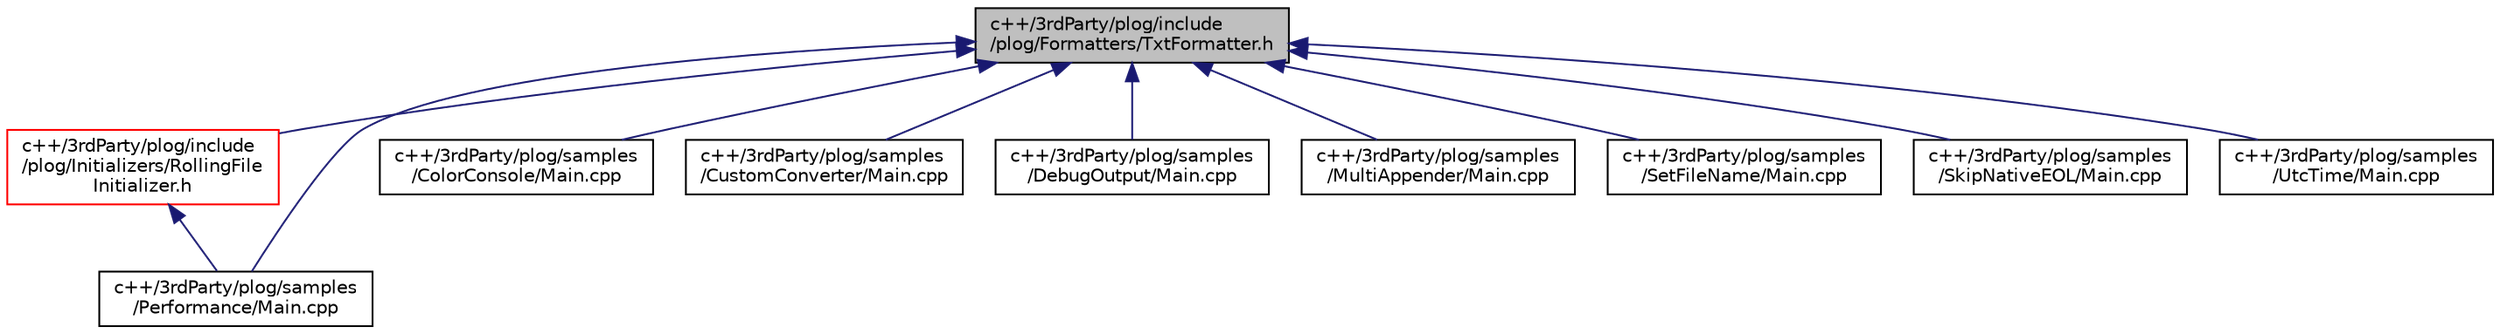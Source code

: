 digraph "c++/3rdParty/plog/include/plog/Formatters/TxtFormatter.h"
{
 // LATEX_PDF_SIZE
  bgcolor="transparent";
  edge [fontname="Helvetica",fontsize="10",labelfontname="Helvetica",labelfontsize="10"];
  node [fontname="Helvetica",fontsize="10",shape=record];
  Node1 [label="c++/3rdParty/plog/include\l/plog/Formatters/TxtFormatter.h",height=0.2,width=0.4,color="black", fillcolor="grey75", style="filled", fontcolor="black",tooltip=" "];
  Node1 -> Node2 [dir="back",color="midnightblue",fontsize="10",style="solid",fontname="Helvetica"];
  Node2 [label="c++/3rdParty/plog/include\l/plog/Initializers/RollingFile\lInitializer.h",height=0.2,width=0.4,color="red",URL="$_rolling_file_initializer_8h.html",tooltip=" "];
  Node2 -> Node13 [dir="back",color="midnightblue",fontsize="10",style="solid",fontname="Helvetica"];
  Node13 [label="c++/3rdParty/plog/samples\l/Performance/Main.cpp",height=0.2,width=0.4,color="black",URL="$3rd_party_2plog_2samples_2_performance_2_main_8cpp.html",tooltip=" "];
  Node1 -> Node16 [dir="back",color="midnightblue",fontsize="10",style="solid",fontname="Helvetica"];
  Node16 [label="c++/3rdParty/plog/samples\l/ColorConsole/Main.cpp",height=0.2,width=0.4,color="black",URL="$3rd_party_2plog_2samples_2_color_console_2_main_8cpp.html",tooltip=" "];
  Node1 -> Node17 [dir="back",color="midnightblue",fontsize="10",style="solid",fontname="Helvetica"];
  Node17 [label="c++/3rdParty/plog/samples\l/CustomConverter/Main.cpp",height=0.2,width=0.4,color="black",URL="$3rd_party_2plog_2samples_2_custom_converter_2_main_8cpp.html",tooltip=" "];
  Node1 -> Node18 [dir="back",color="midnightblue",fontsize="10",style="solid",fontname="Helvetica"];
  Node18 [label="c++/3rdParty/plog/samples\l/DebugOutput/Main.cpp",height=0.2,width=0.4,color="black",URL="$3rd_party_2plog_2samples_2_debug_output_2_main_8cpp.html",tooltip=" "];
  Node1 -> Node19 [dir="back",color="midnightblue",fontsize="10",style="solid",fontname="Helvetica"];
  Node19 [label="c++/3rdParty/plog/samples\l/MultiAppender/Main.cpp",height=0.2,width=0.4,color="black",URL="$3rd_party_2plog_2samples_2_multi_appender_2_main_8cpp.html",tooltip=" "];
  Node1 -> Node13 [dir="back",color="midnightblue",fontsize="10",style="solid",fontname="Helvetica"];
  Node1 -> Node20 [dir="back",color="midnightblue",fontsize="10",style="solid",fontname="Helvetica"];
  Node20 [label="c++/3rdParty/plog/samples\l/SetFileName/Main.cpp",height=0.2,width=0.4,color="black",URL="$3rd_party_2plog_2samples_2_set_file_name_2_main_8cpp.html",tooltip=" "];
  Node1 -> Node21 [dir="back",color="midnightblue",fontsize="10",style="solid",fontname="Helvetica"];
  Node21 [label="c++/3rdParty/plog/samples\l/SkipNativeEOL/Main.cpp",height=0.2,width=0.4,color="black",URL="$3rd_party_2plog_2samples_2_skip_native_e_o_l_2_main_8cpp.html",tooltip=" "];
  Node1 -> Node22 [dir="back",color="midnightblue",fontsize="10",style="solid",fontname="Helvetica"];
  Node22 [label="c++/3rdParty/plog/samples\l/UtcTime/Main.cpp",height=0.2,width=0.4,color="black",URL="$3rd_party_2plog_2samples_2_utc_time_2_main_8cpp.html",tooltip=" "];
}

